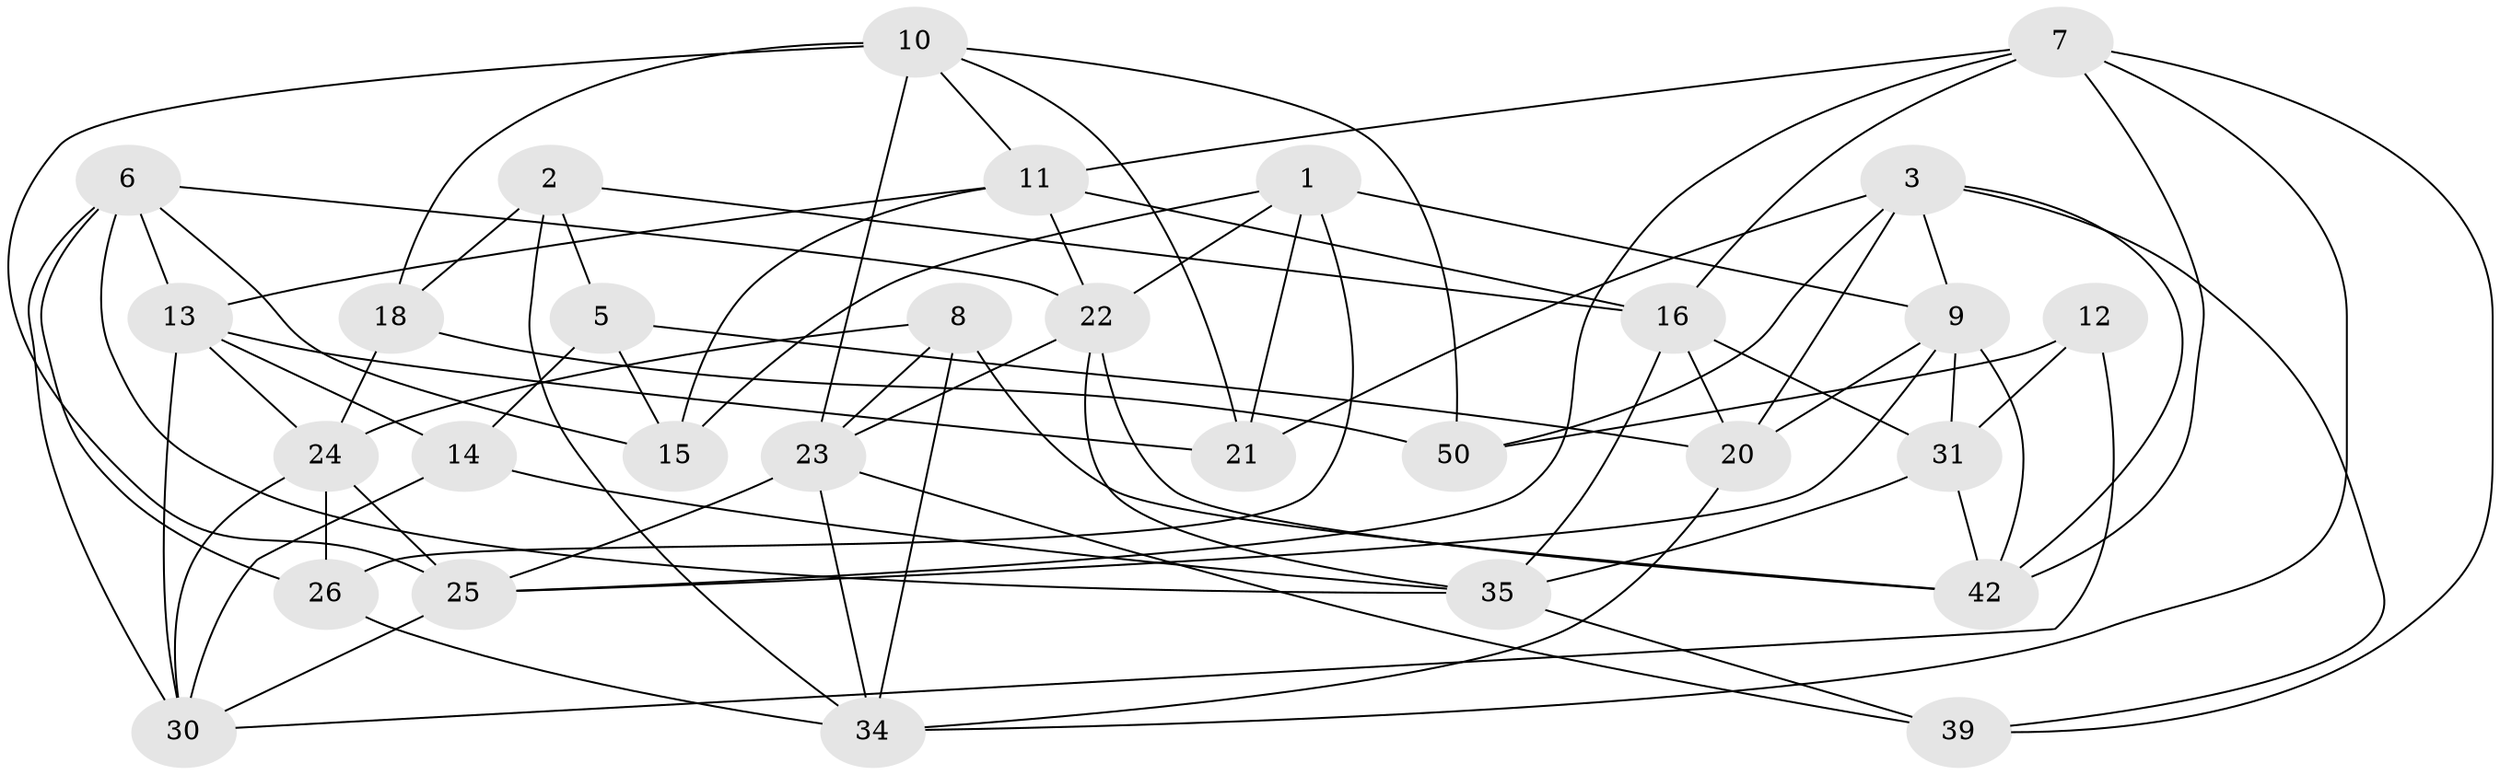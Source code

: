 // Generated by graph-tools (version 1.1) at 2025/52/02/27/25 19:52:27]
// undirected, 30 vertices, 77 edges
graph export_dot {
graph [start="1"]
  node [color=gray90,style=filled];
  1 [super="+4"];
  2;
  3 [super="+17"];
  5 [super="+40"];
  6 [super="+37"];
  7 [super="+44"];
  8;
  9 [super="+36"];
  10 [super="+43"];
  11 [super="+51"];
  12;
  13 [super="+19"];
  14;
  15 [super="+29"];
  16 [super="+49"];
  18;
  20 [super="+45"];
  21;
  22 [super="+33"];
  23 [super="+27"];
  24 [super="+28"];
  25 [super="+48"];
  26;
  30 [super="+38"];
  31 [super="+32"];
  34 [super="+47"];
  35 [super="+41"];
  39;
  42 [super="+46"];
  50;
  1 -- 15 [weight=2];
  1 -- 26;
  1 -- 21;
  1 -- 9;
  1 -- 22;
  2 -- 18;
  2 -- 34;
  2 -- 5;
  2 -- 16;
  3 -- 50;
  3 -- 9;
  3 -- 42;
  3 -- 21;
  3 -- 39;
  3 -- 20;
  5 -- 14;
  5 -- 15 [weight=2];
  5 -- 20 [weight=2];
  6 -- 26;
  6 -- 35;
  6 -- 30;
  6 -- 13;
  6 -- 15;
  6 -- 22;
  7 -- 11;
  7 -- 42;
  7 -- 39;
  7 -- 34;
  7 -- 25;
  7 -- 16;
  8 -- 23;
  8 -- 42;
  8 -- 24;
  8 -- 34;
  9 -- 31;
  9 -- 42;
  9 -- 20;
  9 -- 25;
  10 -- 50;
  10 -- 11;
  10 -- 18;
  10 -- 25;
  10 -- 21;
  10 -- 23;
  11 -- 22;
  11 -- 13;
  11 -- 15;
  11 -- 16;
  12 -- 30;
  12 -- 31 [weight=2];
  12 -- 50;
  13 -- 21;
  13 -- 30;
  13 -- 24;
  13 -- 14;
  14 -- 30;
  14 -- 35;
  16 -- 20;
  16 -- 35;
  16 -- 31;
  18 -- 24;
  18 -- 50;
  20 -- 34;
  22 -- 35;
  22 -- 42;
  22 -- 23;
  23 -- 34;
  23 -- 25;
  23 -- 39;
  24 -- 30;
  24 -- 25;
  24 -- 26;
  25 -- 30;
  26 -- 34;
  31 -- 42;
  31 -- 35;
  35 -- 39;
}
